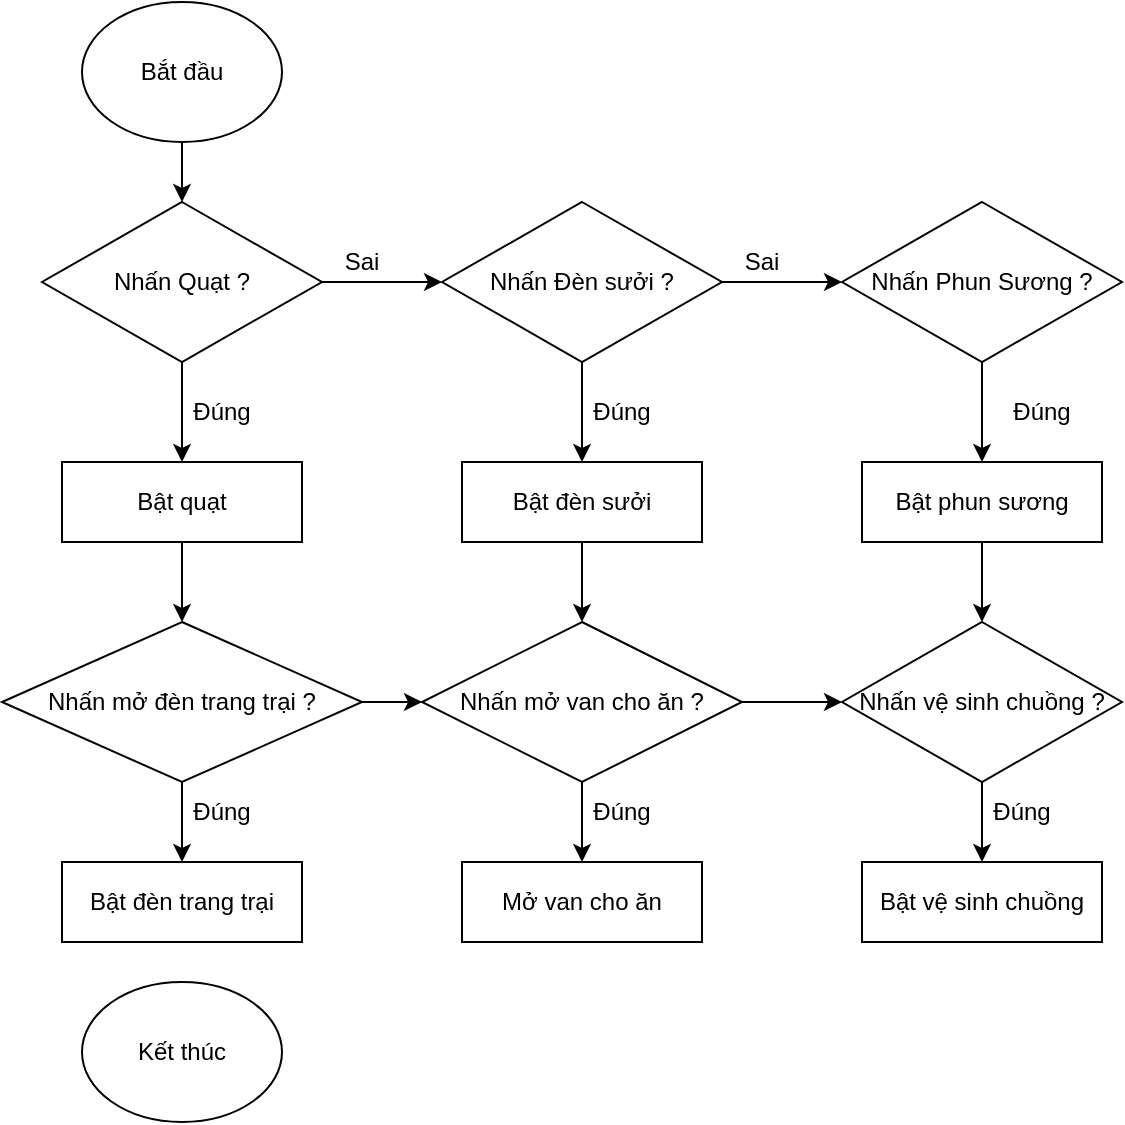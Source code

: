 <mxfile version="24.5.4" type="github">
  <diagram id="C5RBs43oDa-KdzZeNtuy" name="Page-1">
    <mxGraphModel dx="503" dy="267" grid="1" gridSize="10" guides="1" tooltips="1" connect="1" arrows="1" fold="1" page="1" pageScale="1" pageWidth="827" pageHeight="1169" math="0" shadow="0">
      <root>
        <mxCell id="WIyWlLk6GJQsqaUBKTNV-0" />
        <mxCell id="WIyWlLk6GJQsqaUBKTNV-1" parent="WIyWlLk6GJQsqaUBKTNV-0" />
        <mxCell id="SClHrWBv_q_nf-gA-Tjb-1" value="Bắt đầu" style="ellipse;whiteSpace=wrap;html=1;" vertex="1" parent="WIyWlLk6GJQsqaUBKTNV-1">
          <mxGeometry x="170" y="290" width="100" height="70" as="geometry" />
        </mxCell>
        <mxCell id="SClHrWBv_q_nf-gA-Tjb-2" value="" style="edgeStyle=orthogonalEdgeStyle;rounded=0;orthogonalLoop=1;jettySize=auto;html=1;" edge="1" parent="WIyWlLk6GJQsqaUBKTNV-1" source="SClHrWBv_q_nf-gA-Tjb-3" target="SClHrWBv_q_nf-gA-Tjb-15">
          <mxGeometry relative="1" as="geometry" />
        </mxCell>
        <mxCell id="SClHrWBv_q_nf-gA-Tjb-3" value="Nhấn Quạt ?" style="rhombus;whiteSpace=wrap;html=1;" vertex="1" parent="WIyWlLk6GJQsqaUBKTNV-1">
          <mxGeometry x="150" y="390" width="140" height="80" as="geometry" />
        </mxCell>
        <mxCell id="SClHrWBv_q_nf-gA-Tjb-4" value="" style="endArrow=classic;html=1;rounded=0;exitX=0.5;exitY=1;exitDx=0;exitDy=0;" edge="1" parent="WIyWlLk6GJQsqaUBKTNV-1" source="SClHrWBv_q_nf-gA-Tjb-3">
          <mxGeometry width="50" height="50" relative="1" as="geometry">
            <mxPoint x="350" y="690" as="sourcePoint" />
            <mxPoint x="220" y="520" as="targetPoint" />
          </mxGeometry>
        </mxCell>
        <mxCell id="SClHrWBv_q_nf-gA-Tjb-5" value="Đúng" style="text;html=1;align=center;verticalAlign=middle;whiteSpace=wrap;rounded=0;" vertex="1" parent="WIyWlLk6GJQsqaUBKTNV-1">
          <mxGeometry x="210" y="480" width="60" height="30" as="geometry" />
        </mxCell>
        <mxCell id="SClHrWBv_q_nf-gA-Tjb-6" value="Sai" style="text;html=1;align=center;verticalAlign=middle;whiteSpace=wrap;rounded=0;" vertex="1" parent="WIyWlLk6GJQsqaUBKTNV-1">
          <mxGeometry x="280" y="405" width="60" height="30" as="geometry" />
        </mxCell>
        <mxCell id="SClHrWBv_q_nf-gA-Tjb-29" value="" style="edgeStyle=orthogonalEdgeStyle;rounded=0;orthogonalLoop=1;jettySize=auto;html=1;" edge="1" parent="WIyWlLk6GJQsqaUBKTNV-1" source="SClHrWBv_q_nf-gA-Tjb-7" target="SClHrWBv_q_nf-gA-Tjb-26">
          <mxGeometry relative="1" as="geometry" />
        </mxCell>
        <mxCell id="SClHrWBv_q_nf-gA-Tjb-7" value="Bật quạt" style="rounded=0;whiteSpace=wrap;html=1;" vertex="1" parent="WIyWlLk6GJQsqaUBKTNV-1">
          <mxGeometry x="160" y="520" width="120" height="40" as="geometry" />
        </mxCell>
        <mxCell id="SClHrWBv_q_nf-gA-Tjb-8" style="edgeStyle=orthogonalEdgeStyle;rounded=0;orthogonalLoop=1;jettySize=auto;html=1;" edge="1" parent="WIyWlLk6GJQsqaUBKTNV-1" source="SClHrWBv_q_nf-gA-Tjb-9">
          <mxGeometry relative="1" as="geometry">
            <mxPoint x="420" y="600" as="targetPoint" />
          </mxGeometry>
        </mxCell>
        <mxCell id="SClHrWBv_q_nf-gA-Tjb-9" value="Bật đèn sưởi" style="rounded=0;whiteSpace=wrap;html=1;" vertex="1" parent="WIyWlLk6GJQsqaUBKTNV-1">
          <mxGeometry x="360" y="520" width="120" height="40" as="geometry" />
        </mxCell>
        <mxCell id="SClHrWBv_q_nf-gA-Tjb-11" value="Kết thúc" style="ellipse;whiteSpace=wrap;html=1;" vertex="1" parent="WIyWlLk6GJQsqaUBKTNV-1">
          <mxGeometry x="170" y="780" width="100" height="70" as="geometry" />
        </mxCell>
        <mxCell id="SClHrWBv_q_nf-gA-Tjb-13" value="" style="edgeStyle=orthogonalEdgeStyle;rounded=0;orthogonalLoop=1;jettySize=auto;html=1;" edge="1" parent="WIyWlLk6GJQsqaUBKTNV-1" source="SClHrWBv_q_nf-gA-Tjb-15">
          <mxGeometry relative="1" as="geometry">
            <mxPoint x="550" y="430" as="targetPoint" />
          </mxGeometry>
        </mxCell>
        <mxCell id="SClHrWBv_q_nf-gA-Tjb-14" value="" style="edgeStyle=orthogonalEdgeStyle;rounded=0;orthogonalLoop=1;jettySize=auto;html=1;" edge="1" parent="WIyWlLk6GJQsqaUBKTNV-1" source="SClHrWBv_q_nf-gA-Tjb-15" target="SClHrWBv_q_nf-gA-Tjb-9">
          <mxGeometry relative="1" as="geometry" />
        </mxCell>
        <mxCell id="SClHrWBv_q_nf-gA-Tjb-15" value="Nhấn Đèn sưởi ?" style="rhombus;whiteSpace=wrap;html=1;" vertex="1" parent="WIyWlLk6GJQsqaUBKTNV-1">
          <mxGeometry x="350" y="390" width="140" height="80" as="geometry" />
        </mxCell>
        <mxCell id="SClHrWBv_q_nf-gA-Tjb-16" value="Sai" style="text;html=1;align=center;verticalAlign=middle;whiteSpace=wrap;rounded=0;" vertex="1" parent="WIyWlLk6GJQsqaUBKTNV-1">
          <mxGeometry x="480" y="400" width="60" height="40" as="geometry" />
        </mxCell>
        <mxCell id="SClHrWBv_q_nf-gA-Tjb-19" value="Đúng" style="text;html=1;align=center;verticalAlign=middle;whiteSpace=wrap;rounded=0;" vertex="1" parent="WIyWlLk6GJQsqaUBKTNV-1">
          <mxGeometry x="410" y="480" width="60" height="30" as="geometry" />
        </mxCell>
        <mxCell id="SClHrWBv_q_nf-gA-Tjb-21" value="" style="endArrow=classic;html=1;rounded=0;exitX=0.5;exitY=1;exitDx=0;exitDy=0;entryX=0.5;entryY=0;entryDx=0;entryDy=0;" edge="1" parent="WIyWlLk6GJQsqaUBKTNV-1" target="SClHrWBv_q_nf-gA-Tjb-3">
          <mxGeometry width="50" height="50" relative="1" as="geometry">
            <mxPoint x="220" y="360" as="sourcePoint" />
            <mxPoint x="260" y="420" as="targetPoint" />
          </mxGeometry>
        </mxCell>
        <mxCell id="SClHrWBv_q_nf-gA-Tjb-25" value="" style="edgeStyle=orthogonalEdgeStyle;rounded=0;orthogonalLoop=1;jettySize=auto;html=1;" edge="1" parent="WIyWlLk6GJQsqaUBKTNV-1" source="SClHrWBv_q_nf-gA-Tjb-23" target="SClHrWBv_q_nf-gA-Tjb-24">
          <mxGeometry relative="1" as="geometry" />
        </mxCell>
        <mxCell id="SClHrWBv_q_nf-gA-Tjb-23" value="Nhấn Phun Sương ?" style="rhombus;whiteSpace=wrap;html=1;" vertex="1" parent="WIyWlLk6GJQsqaUBKTNV-1">
          <mxGeometry x="550" y="390" width="140" height="80" as="geometry" />
        </mxCell>
        <mxCell id="SClHrWBv_q_nf-gA-Tjb-30" value="" style="edgeStyle=orthogonalEdgeStyle;rounded=0;orthogonalLoop=1;jettySize=auto;html=1;" edge="1" parent="WIyWlLk6GJQsqaUBKTNV-1" source="SClHrWBv_q_nf-gA-Tjb-24" target="SClHrWBv_q_nf-gA-Tjb-28">
          <mxGeometry relative="1" as="geometry" />
        </mxCell>
        <mxCell id="SClHrWBv_q_nf-gA-Tjb-24" value="Bật phun sương" style="rounded=0;whiteSpace=wrap;html=1;" vertex="1" parent="WIyWlLk6GJQsqaUBKTNV-1">
          <mxGeometry x="560" y="520" width="120" height="40" as="geometry" />
        </mxCell>
        <mxCell id="SClHrWBv_q_nf-gA-Tjb-31" value="" style="edgeStyle=orthogonalEdgeStyle;rounded=0;orthogonalLoop=1;jettySize=auto;html=1;" edge="1" parent="WIyWlLk6GJQsqaUBKTNV-1" source="SClHrWBv_q_nf-gA-Tjb-26" target="SClHrWBv_q_nf-gA-Tjb-27">
          <mxGeometry relative="1" as="geometry" />
        </mxCell>
        <mxCell id="SClHrWBv_q_nf-gA-Tjb-37" value="" style="edgeStyle=orthogonalEdgeStyle;rounded=0;orthogonalLoop=1;jettySize=auto;html=1;" edge="1" parent="WIyWlLk6GJQsqaUBKTNV-1" source="SClHrWBv_q_nf-gA-Tjb-26" target="SClHrWBv_q_nf-gA-Tjb-33">
          <mxGeometry relative="1" as="geometry" />
        </mxCell>
        <mxCell id="SClHrWBv_q_nf-gA-Tjb-26" value="Nhấn mở đèn trang trại ?" style="rhombus;whiteSpace=wrap;html=1;" vertex="1" parent="WIyWlLk6GJQsqaUBKTNV-1">
          <mxGeometry x="130" y="600" width="180" height="80" as="geometry" />
        </mxCell>
        <mxCell id="SClHrWBv_q_nf-gA-Tjb-32" value="" style="edgeStyle=orthogonalEdgeStyle;rounded=0;orthogonalLoop=1;jettySize=auto;html=1;" edge="1" parent="WIyWlLk6GJQsqaUBKTNV-1" source="SClHrWBv_q_nf-gA-Tjb-27" target="SClHrWBv_q_nf-gA-Tjb-28">
          <mxGeometry relative="1" as="geometry" />
        </mxCell>
        <mxCell id="SClHrWBv_q_nf-gA-Tjb-38" value="" style="edgeStyle=orthogonalEdgeStyle;rounded=0;orthogonalLoop=1;jettySize=auto;html=1;" edge="1" parent="WIyWlLk6GJQsqaUBKTNV-1" source="SClHrWBv_q_nf-gA-Tjb-27" target="SClHrWBv_q_nf-gA-Tjb-34">
          <mxGeometry relative="1" as="geometry" />
        </mxCell>
        <mxCell id="SClHrWBv_q_nf-gA-Tjb-27" value="Nhấn mở van cho ăn ?" style="rhombus;whiteSpace=wrap;html=1;" vertex="1" parent="WIyWlLk6GJQsqaUBKTNV-1">
          <mxGeometry x="340" y="600" width="160" height="80" as="geometry" />
        </mxCell>
        <mxCell id="SClHrWBv_q_nf-gA-Tjb-39" value="" style="edgeStyle=orthogonalEdgeStyle;rounded=0;orthogonalLoop=1;jettySize=auto;html=1;" edge="1" parent="WIyWlLk6GJQsqaUBKTNV-1" source="SClHrWBv_q_nf-gA-Tjb-28" target="SClHrWBv_q_nf-gA-Tjb-35">
          <mxGeometry relative="1" as="geometry" />
        </mxCell>
        <mxCell id="SClHrWBv_q_nf-gA-Tjb-28" value="Nhấn vệ sinh chuồng ?" style="rhombus;whiteSpace=wrap;html=1;" vertex="1" parent="WIyWlLk6GJQsqaUBKTNV-1">
          <mxGeometry x="550" y="600" width="140" height="80" as="geometry" />
        </mxCell>
        <mxCell id="SClHrWBv_q_nf-gA-Tjb-33" value="Bật đèn trang trại" style="rounded=0;whiteSpace=wrap;html=1;" vertex="1" parent="WIyWlLk6GJQsqaUBKTNV-1">
          <mxGeometry x="160" y="720" width="120" height="40" as="geometry" />
        </mxCell>
        <mxCell id="SClHrWBv_q_nf-gA-Tjb-34" value="Mở van cho ăn" style="rounded=0;whiteSpace=wrap;html=1;" vertex="1" parent="WIyWlLk6GJQsqaUBKTNV-1">
          <mxGeometry x="360" y="720" width="120" height="40" as="geometry" />
        </mxCell>
        <mxCell id="SClHrWBv_q_nf-gA-Tjb-35" value="Bật vệ sinh chuồng" style="rounded=0;whiteSpace=wrap;html=1;" vertex="1" parent="WIyWlLk6GJQsqaUBKTNV-1">
          <mxGeometry x="560" y="720" width="120" height="40" as="geometry" />
        </mxCell>
        <mxCell id="SClHrWBv_q_nf-gA-Tjb-36" value="Đúng" style="text;html=1;align=center;verticalAlign=middle;whiteSpace=wrap;rounded=0;" vertex="1" parent="WIyWlLk6GJQsqaUBKTNV-1">
          <mxGeometry x="620" y="480" width="60" height="30" as="geometry" />
        </mxCell>
        <mxCell id="SClHrWBv_q_nf-gA-Tjb-40" value="Đúng" style="text;html=1;align=center;verticalAlign=middle;whiteSpace=wrap;rounded=0;" vertex="1" parent="WIyWlLk6GJQsqaUBKTNV-1">
          <mxGeometry x="210" y="680" width="60" height="30" as="geometry" />
        </mxCell>
        <mxCell id="SClHrWBv_q_nf-gA-Tjb-41" value="Đúng" style="text;html=1;align=center;verticalAlign=middle;whiteSpace=wrap;rounded=0;" vertex="1" parent="WIyWlLk6GJQsqaUBKTNV-1">
          <mxGeometry x="410" y="680" width="60" height="30" as="geometry" />
        </mxCell>
        <mxCell id="SClHrWBv_q_nf-gA-Tjb-42" value="Đúng" style="text;html=1;align=center;verticalAlign=middle;whiteSpace=wrap;rounded=0;" vertex="1" parent="WIyWlLk6GJQsqaUBKTNV-1">
          <mxGeometry x="610" y="680" width="60" height="30" as="geometry" />
        </mxCell>
      </root>
    </mxGraphModel>
  </diagram>
</mxfile>
